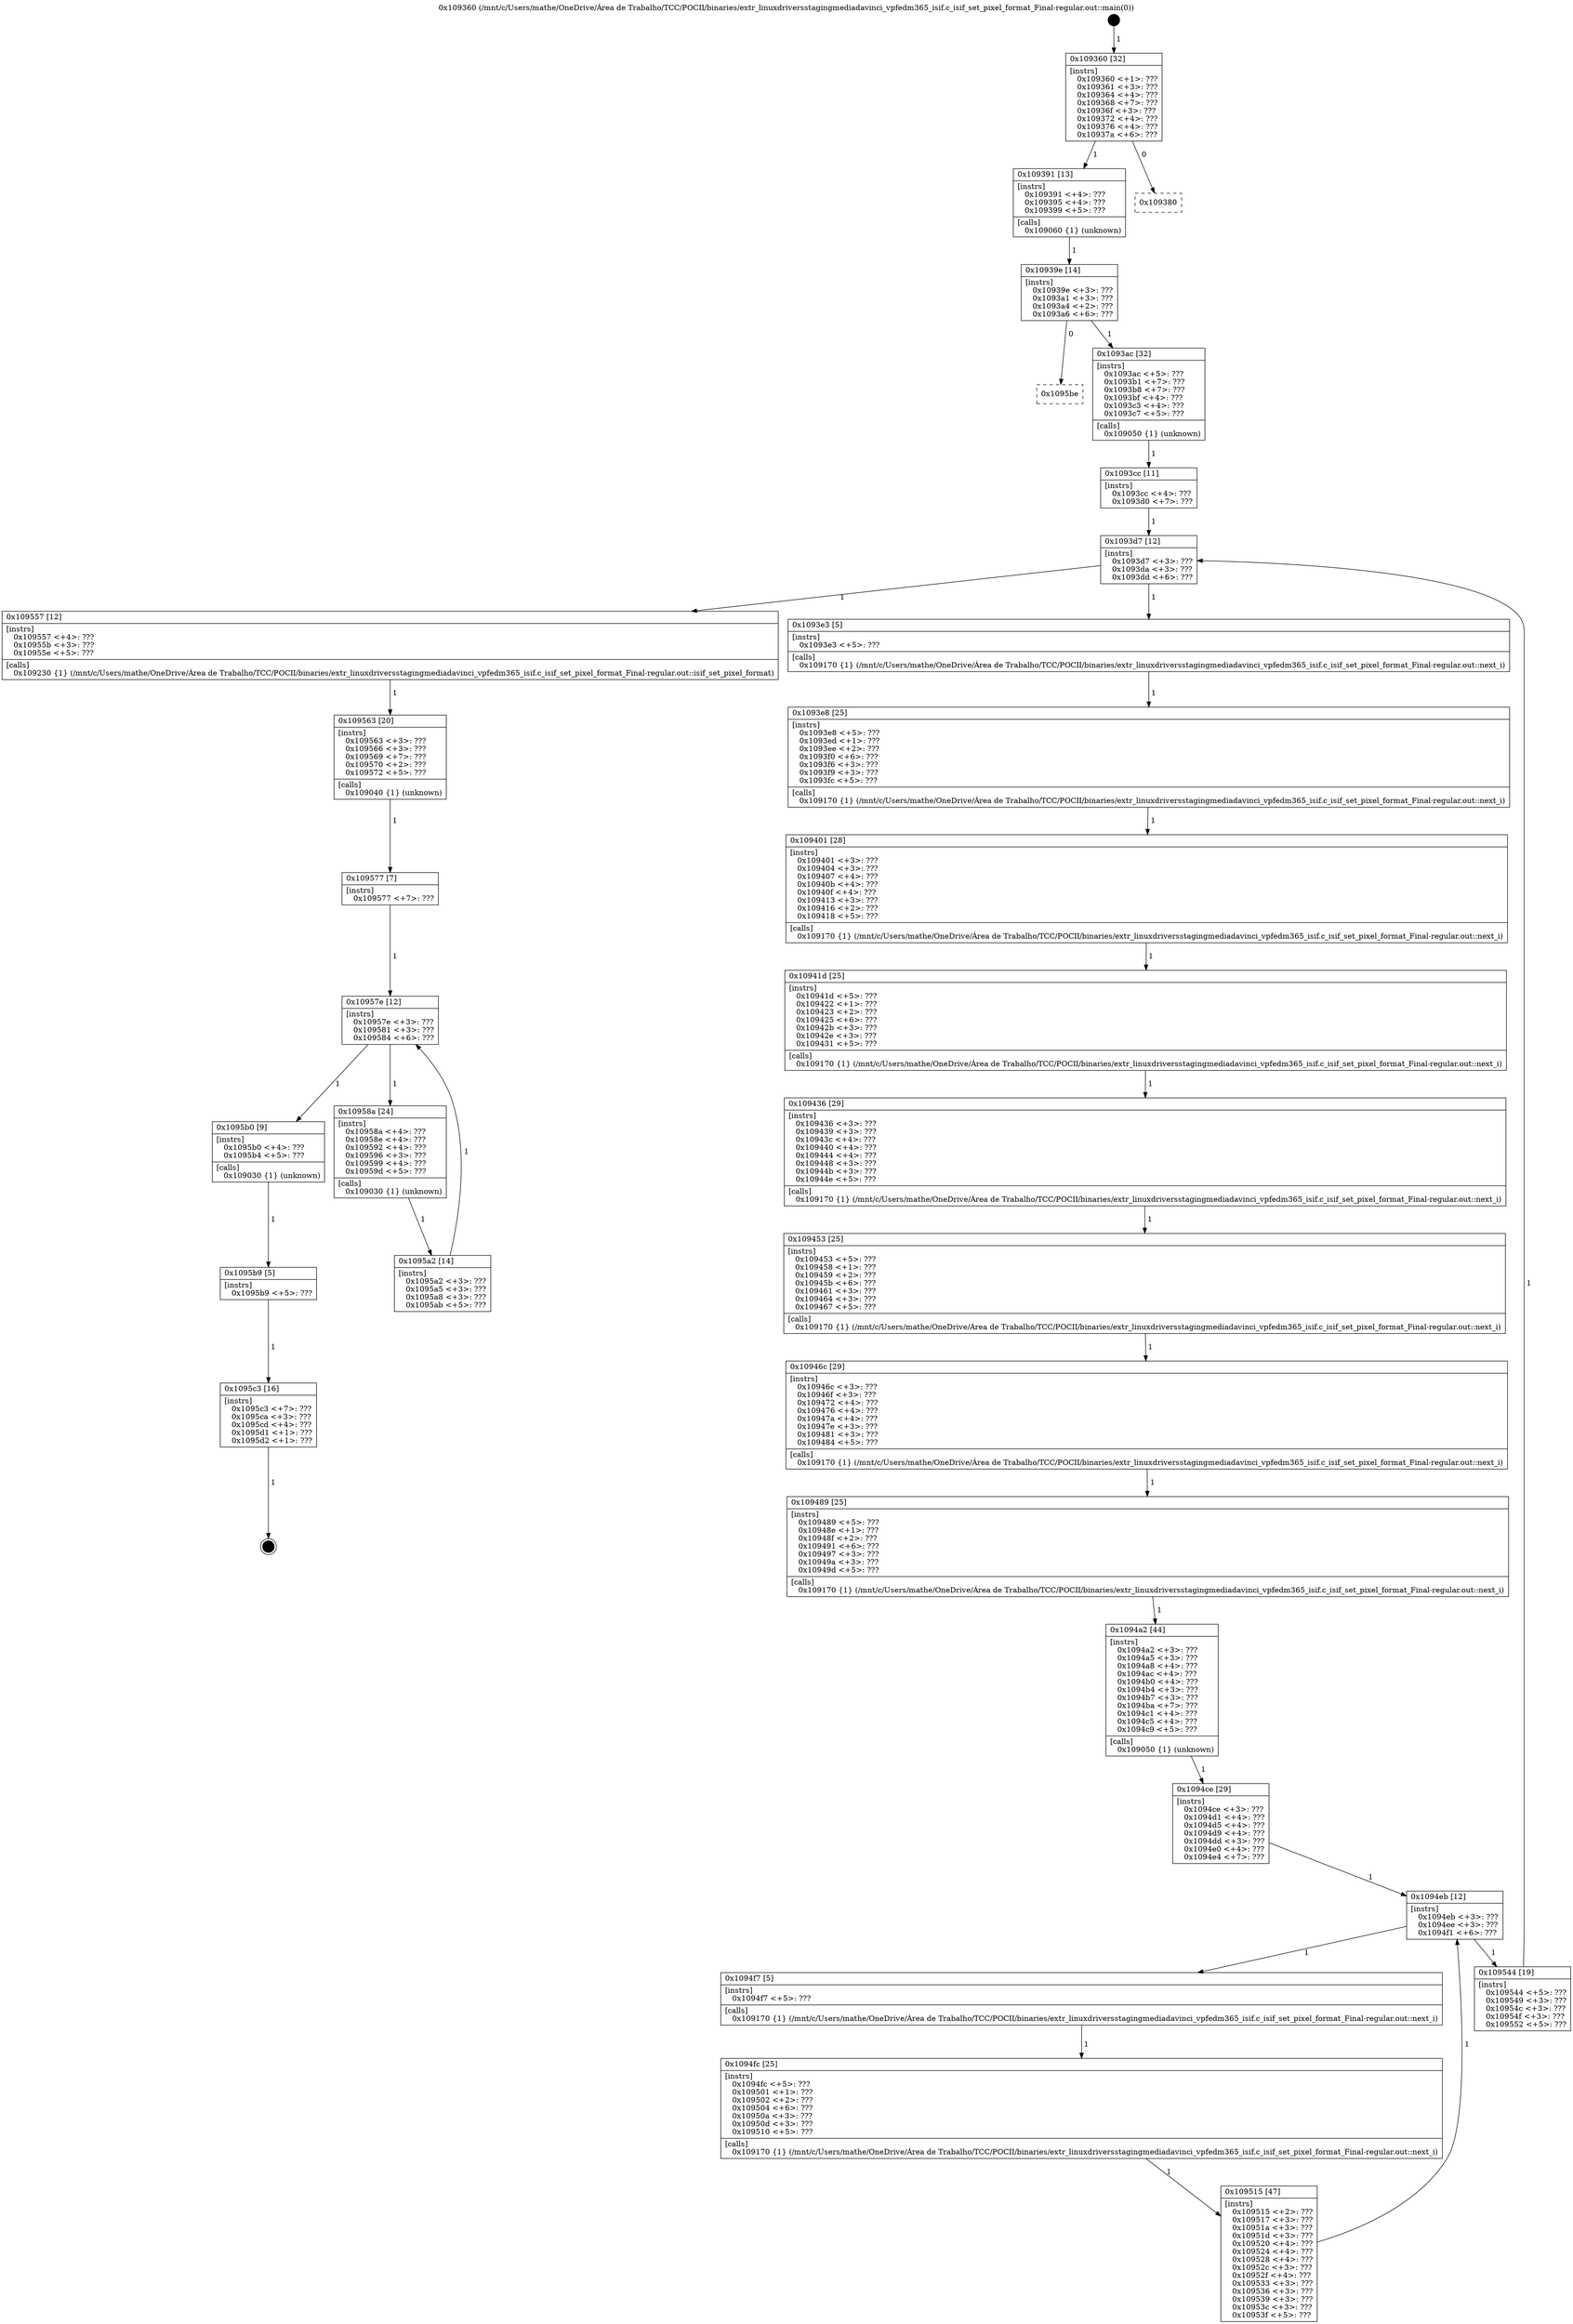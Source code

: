 digraph "0x109360" {
  label = "0x109360 (/mnt/c/Users/mathe/OneDrive/Área de Trabalho/TCC/POCII/binaries/extr_linuxdriversstagingmediadavinci_vpfedm365_isif.c_isif_set_pixel_format_Final-regular.out::main(0))"
  labelloc = "t"
  node[shape=record]

  Entry [label="",width=0.3,height=0.3,shape=circle,fillcolor=black,style=filled]
  "0x109360" [label="{
     0x109360 [32]\l
     | [instrs]\l
     &nbsp;&nbsp;0x109360 \<+1\>: ???\l
     &nbsp;&nbsp;0x109361 \<+3\>: ???\l
     &nbsp;&nbsp;0x109364 \<+4\>: ???\l
     &nbsp;&nbsp;0x109368 \<+7\>: ???\l
     &nbsp;&nbsp;0x10936f \<+3\>: ???\l
     &nbsp;&nbsp;0x109372 \<+4\>: ???\l
     &nbsp;&nbsp;0x109376 \<+4\>: ???\l
     &nbsp;&nbsp;0x10937a \<+6\>: ???\l
  }"]
  "0x109391" [label="{
     0x109391 [13]\l
     | [instrs]\l
     &nbsp;&nbsp;0x109391 \<+4\>: ???\l
     &nbsp;&nbsp;0x109395 \<+4\>: ???\l
     &nbsp;&nbsp;0x109399 \<+5\>: ???\l
     | [calls]\l
     &nbsp;&nbsp;0x109060 \{1\} (unknown)\l
  }"]
  "0x109380" [label="{
     0x109380\l
  }", style=dashed]
  "0x10939e" [label="{
     0x10939e [14]\l
     | [instrs]\l
     &nbsp;&nbsp;0x10939e \<+3\>: ???\l
     &nbsp;&nbsp;0x1093a1 \<+3\>: ???\l
     &nbsp;&nbsp;0x1093a4 \<+2\>: ???\l
     &nbsp;&nbsp;0x1093a6 \<+6\>: ???\l
  }"]
  "0x1095be" [label="{
     0x1095be\l
  }", style=dashed]
  "0x1093ac" [label="{
     0x1093ac [32]\l
     | [instrs]\l
     &nbsp;&nbsp;0x1093ac \<+5\>: ???\l
     &nbsp;&nbsp;0x1093b1 \<+7\>: ???\l
     &nbsp;&nbsp;0x1093b8 \<+7\>: ???\l
     &nbsp;&nbsp;0x1093bf \<+4\>: ???\l
     &nbsp;&nbsp;0x1093c3 \<+4\>: ???\l
     &nbsp;&nbsp;0x1093c7 \<+5\>: ???\l
     | [calls]\l
     &nbsp;&nbsp;0x109050 \{1\} (unknown)\l
  }"]
  Exit [label="",width=0.3,height=0.3,shape=circle,fillcolor=black,style=filled,peripheries=2]
  "0x1093d7" [label="{
     0x1093d7 [12]\l
     | [instrs]\l
     &nbsp;&nbsp;0x1093d7 \<+3\>: ???\l
     &nbsp;&nbsp;0x1093da \<+3\>: ???\l
     &nbsp;&nbsp;0x1093dd \<+6\>: ???\l
  }"]
  "0x109557" [label="{
     0x109557 [12]\l
     | [instrs]\l
     &nbsp;&nbsp;0x109557 \<+4\>: ???\l
     &nbsp;&nbsp;0x10955b \<+3\>: ???\l
     &nbsp;&nbsp;0x10955e \<+5\>: ???\l
     | [calls]\l
     &nbsp;&nbsp;0x109230 \{1\} (/mnt/c/Users/mathe/OneDrive/Área de Trabalho/TCC/POCII/binaries/extr_linuxdriversstagingmediadavinci_vpfedm365_isif.c_isif_set_pixel_format_Final-regular.out::isif_set_pixel_format)\l
  }"]
  "0x1093e3" [label="{
     0x1093e3 [5]\l
     | [instrs]\l
     &nbsp;&nbsp;0x1093e3 \<+5\>: ???\l
     | [calls]\l
     &nbsp;&nbsp;0x109170 \{1\} (/mnt/c/Users/mathe/OneDrive/Área de Trabalho/TCC/POCII/binaries/extr_linuxdriversstagingmediadavinci_vpfedm365_isif.c_isif_set_pixel_format_Final-regular.out::next_i)\l
  }"]
  "0x1093e8" [label="{
     0x1093e8 [25]\l
     | [instrs]\l
     &nbsp;&nbsp;0x1093e8 \<+5\>: ???\l
     &nbsp;&nbsp;0x1093ed \<+1\>: ???\l
     &nbsp;&nbsp;0x1093ee \<+2\>: ???\l
     &nbsp;&nbsp;0x1093f0 \<+6\>: ???\l
     &nbsp;&nbsp;0x1093f6 \<+3\>: ???\l
     &nbsp;&nbsp;0x1093f9 \<+3\>: ???\l
     &nbsp;&nbsp;0x1093fc \<+5\>: ???\l
     | [calls]\l
     &nbsp;&nbsp;0x109170 \{1\} (/mnt/c/Users/mathe/OneDrive/Área de Trabalho/TCC/POCII/binaries/extr_linuxdriversstagingmediadavinci_vpfedm365_isif.c_isif_set_pixel_format_Final-regular.out::next_i)\l
  }"]
  "0x109401" [label="{
     0x109401 [28]\l
     | [instrs]\l
     &nbsp;&nbsp;0x109401 \<+3\>: ???\l
     &nbsp;&nbsp;0x109404 \<+3\>: ???\l
     &nbsp;&nbsp;0x109407 \<+4\>: ???\l
     &nbsp;&nbsp;0x10940b \<+4\>: ???\l
     &nbsp;&nbsp;0x10940f \<+4\>: ???\l
     &nbsp;&nbsp;0x109413 \<+3\>: ???\l
     &nbsp;&nbsp;0x109416 \<+2\>: ???\l
     &nbsp;&nbsp;0x109418 \<+5\>: ???\l
     | [calls]\l
     &nbsp;&nbsp;0x109170 \{1\} (/mnt/c/Users/mathe/OneDrive/Área de Trabalho/TCC/POCII/binaries/extr_linuxdriversstagingmediadavinci_vpfedm365_isif.c_isif_set_pixel_format_Final-regular.out::next_i)\l
  }"]
  "0x10941d" [label="{
     0x10941d [25]\l
     | [instrs]\l
     &nbsp;&nbsp;0x10941d \<+5\>: ???\l
     &nbsp;&nbsp;0x109422 \<+1\>: ???\l
     &nbsp;&nbsp;0x109423 \<+2\>: ???\l
     &nbsp;&nbsp;0x109425 \<+6\>: ???\l
     &nbsp;&nbsp;0x10942b \<+3\>: ???\l
     &nbsp;&nbsp;0x10942e \<+3\>: ???\l
     &nbsp;&nbsp;0x109431 \<+5\>: ???\l
     | [calls]\l
     &nbsp;&nbsp;0x109170 \{1\} (/mnt/c/Users/mathe/OneDrive/Área de Trabalho/TCC/POCII/binaries/extr_linuxdriversstagingmediadavinci_vpfedm365_isif.c_isif_set_pixel_format_Final-regular.out::next_i)\l
  }"]
  "0x109436" [label="{
     0x109436 [29]\l
     | [instrs]\l
     &nbsp;&nbsp;0x109436 \<+3\>: ???\l
     &nbsp;&nbsp;0x109439 \<+3\>: ???\l
     &nbsp;&nbsp;0x10943c \<+4\>: ???\l
     &nbsp;&nbsp;0x109440 \<+4\>: ???\l
     &nbsp;&nbsp;0x109444 \<+4\>: ???\l
     &nbsp;&nbsp;0x109448 \<+3\>: ???\l
     &nbsp;&nbsp;0x10944b \<+3\>: ???\l
     &nbsp;&nbsp;0x10944e \<+5\>: ???\l
     | [calls]\l
     &nbsp;&nbsp;0x109170 \{1\} (/mnt/c/Users/mathe/OneDrive/Área de Trabalho/TCC/POCII/binaries/extr_linuxdriversstagingmediadavinci_vpfedm365_isif.c_isif_set_pixel_format_Final-regular.out::next_i)\l
  }"]
  "0x109453" [label="{
     0x109453 [25]\l
     | [instrs]\l
     &nbsp;&nbsp;0x109453 \<+5\>: ???\l
     &nbsp;&nbsp;0x109458 \<+1\>: ???\l
     &nbsp;&nbsp;0x109459 \<+2\>: ???\l
     &nbsp;&nbsp;0x10945b \<+6\>: ???\l
     &nbsp;&nbsp;0x109461 \<+3\>: ???\l
     &nbsp;&nbsp;0x109464 \<+3\>: ???\l
     &nbsp;&nbsp;0x109467 \<+5\>: ???\l
     | [calls]\l
     &nbsp;&nbsp;0x109170 \{1\} (/mnt/c/Users/mathe/OneDrive/Área de Trabalho/TCC/POCII/binaries/extr_linuxdriversstagingmediadavinci_vpfedm365_isif.c_isif_set_pixel_format_Final-regular.out::next_i)\l
  }"]
  "0x10946c" [label="{
     0x10946c [29]\l
     | [instrs]\l
     &nbsp;&nbsp;0x10946c \<+3\>: ???\l
     &nbsp;&nbsp;0x10946f \<+3\>: ???\l
     &nbsp;&nbsp;0x109472 \<+4\>: ???\l
     &nbsp;&nbsp;0x109476 \<+4\>: ???\l
     &nbsp;&nbsp;0x10947a \<+4\>: ???\l
     &nbsp;&nbsp;0x10947e \<+3\>: ???\l
     &nbsp;&nbsp;0x109481 \<+3\>: ???\l
     &nbsp;&nbsp;0x109484 \<+5\>: ???\l
     | [calls]\l
     &nbsp;&nbsp;0x109170 \{1\} (/mnt/c/Users/mathe/OneDrive/Área de Trabalho/TCC/POCII/binaries/extr_linuxdriversstagingmediadavinci_vpfedm365_isif.c_isif_set_pixel_format_Final-regular.out::next_i)\l
  }"]
  "0x109489" [label="{
     0x109489 [25]\l
     | [instrs]\l
     &nbsp;&nbsp;0x109489 \<+5\>: ???\l
     &nbsp;&nbsp;0x10948e \<+1\>: ???\l
     &nbsp;&nbsp;0x10948f \<+2\>: ???\l
     &nbsp;&nbsp;0x109491 \<+6\>: ???\l
     &nbsp;&nbsp;0x109497 \<+3\>: ???\l
     &nbsp;&nbsp;0x10949a \<+3\>: ???\l
     &nbsp;&nbsp;0x10949d \<+5\>: ???\l
     | [calls]\l
     &nbsp;&nbsp;0x109170 \{1\} (/mnt/c/Users/mathe/OneDrive/Área de Trabalho/TCC/POCII/binaries/extr_linuxdriversstagingmediadavinci_vpfedm365_isif.c_isif_set_pixel_format_Final-regular.out::next_i)\l
  }"]
  "0x1094a2" [label="{
     0x1094a2 [44]\l
     | [instrs]\l
     &nbsp;&nbsp;0x1094a2 \<+3\>: ???\l
     &nbsp;&nbsp;0x1094a5 \<+3\>: ???\l
     &nbsp;&nbsp;0x1094a8 \<+4\>: ???\l
     &nbsp;&nbsp;0x1094ac \<+4\>: ???\l
     &nbsp;&nbsp;0x1094b0 \<+4\>: ???\l
     &nbsp;&nbsp;0x1094b4 \<+3\>: ???\l
     &nbsp;&nbsp;0x1094b7 \<+3\>: ???\l
     &nbsp;&nbsp;0x1094ba \<+7\>: ???\l
     &nbsp;&nbsp;0x1094c1 \<+4\>: ???\l
     &nbsp;&nbsp;0x1094c5 \<+4\>: ???\l
     &nbsp;&nbsp;0x1094c9 \<+5\>: ???\l
     | [calls]\l
     &nbsp;&nbsp;0x109050 \{1\} (unknown)\l
  }"]
  "0x1094eb" [label="{
     0x1094eb [12]\l
     | [instrs]\l
     &nbsp;&nbsp;0x1094eb \<+3\>: ???\l
     &nbsp;&nbsp;0x1094ee \<+3\>: ???\l
     &nbsp;&nbsp;0x1094f1 \<+6\>: ???\l
  }"]
  "0x109544" [label="{
     0x109544 [19]\l
     | [instrs]\l
     &nbsp;&nbsp;0x109544 \<+5\>: ???\l
     &nbsp;&nbsp;0x109549 \<+3\>: ???\l
     &nbsp;&nbsp;0x10954c \<+3\>: ???\l
     &nbsp;&nbsp;0x10954f \<+3\>: ???\l
     &nbsp;&nbsp;0x109552 \<+5\>: ???\l
  }"]
  "0x1094f7" [label="{
     0x1094f7 [5]\l
     | [instrs]\l
     &nbsp;&nbsp;0x1094f7 \<+5\>: ???\l
     | [calls]\l
     &nbsp;&nbsp;0x109170 \{1\} (/mnt/c/Users/mathe/OneDrive/Área de Trabalho/TCC/POCII/binaries/extr_linuxdriversstagingmediadavinci_vpfedm365_isif.c_isif_set_pixel_format_Final-regular.out::next_i)\l
  }"]
  "0x1094fc" [label="{
     0x1094fc [25]\l
     | [instrs]\l
     &nbsp;&nbsp;0x1094fc \<+5\>: ???\l
     &nbsp;&nbsp;0x109501 \<+1\>: ???\l
     &nbsp;&nbsp;0x109502 \<+2\>: ???\l
     &nbsp;&nbsp;0x109504 \<+6\>: ???\l
     &nbsp;&nbsp;0x10950a \<+3\>: ???\l
     &nbsp;&nbsp;0x10950d \<+3\>: ???\l
     &nbsp;&nbsp;0x109510 \<+5\>: ???\l
     | [calls]\l
     &nbsp;&nbsp;0x109170 \{1\} (/mnt/c/Users/mathe/OneDrive/Área de Trabalho/TCC/POCII/binaries/extr_linuxdriversstagingmediadavinci_vpfedm365_isif.c_isif_set_pixel_format_Final-regular.out::next_i)\l
  }"]
  "0x109515" [label="{
     0x109515 [47]\l
     | [instrs]\l
     &nbsp;&nbsp;0x109515 \<+2\>: ???\l
     &nbsp;&nbsp;0x109517 \<+3\>: ???\l
     &nbsp;&nbsp;0x10951a \<+3\>: ???\l
     &nbsp;&nbsp;0x10951d \<+3\>: ???\l
     &nbsp;&nbsp;0x109520 \<+4\>: ???\l
     &nbsp;&nbsp;0x109524 \<+4\>: ???\l
     &nbsp;&nbsp;0x109528 \<+4\>: ???\l
     &nbsp;&nbsp;0x10952c \<+3\>: ???\l
     &nbsp;&nbsp;0x10952f \<+4\>: ???\l
     &nbsp;&nbsp;0x109533 \<+3\>: ???\l
     &nbsp;&nbsp;0x109536 \<+3\>: ???\l
     &nbsp;&nbsp;0x109539 \<+3\>: ???\l
     &nbsp;&nbsp;0x10953c \<+3\>: ???\l
     &nbsp;&nbsp;0x10953f \<+5\>: ???\l
  }"]
  "0x1094ce" [label="{
     0x1094ce [29]\l
     | [instrs]\l
     &nbsp;&nbsp;0x1094ce \<+3\>: ???\l
     &nbsp;&nbsp;0x1094d1 \<+4\>: ???\l
     &nbsp;&nbsp;0x1094d5 \<+4\>: ???\l
     &nbsp;&nbsp;0x1094d9 \<+4\>: ???\l
     &nbsp;&nbsp;0x1094dd \<+3\>: ???\l
     &nbsp;&nbsp;0x1094e0 \<+4\>: ???\l
     &nbsp;&nbsp;0x1094e4 \<+7\>: ???\l
  }"]
  "0x1095c3" [label="{
     0x1095c3 [16]\l
     | [instrs]\l
     &nbsp;&nbsp;0x1095c3 \<+7\>: ???\l
     &nbsp;&nbsp;0x1095ca \<+3\>: ???\l
     &nbsp;&nbsp;0x1095cd \<+4\>: ???\l
     &nbsp;&nbsp;0x1095d1 \<+1\>: ???\l
     &nbsp;&nbsp;0x1095d2 \<+1\>: ???\l
  }"]
  "0x1093cc" [label="{
     0x1093cc [11]\l
     | [instrs]\l
     &nbsp;&nbsp;0x1093cc \<+4\>: ???\l
     &nbsp;&nbsp;0x1093d0 \<+7\>: ???\l
  }"]
  "0x109563" [label="{
     0x109563 [20]\l
     | [instrs]\l
     &nbsp;&nbsp;0x109563 \<+3\>: ???\l
     &nbsp;&nbsp;0x109566 \<+3\>: ???\l
     &nbsp;&nbsp;0x109569 \<+7\>: ???\l
     &nbsp;&nbsp;0x109570 \<+2\>: ???\l
     &nbsp;&nbsp;0x109572 \<+5\>: ???\l
     | [calls]\l
     &nbsp;&nbsp;0x109040 \{1\} (unknown)\l
  }"]
  "0x10957e" [label="{
     0x10957e [12]\l
     | [instrs]\l
     &nbsp;&nbsp;0x10957e \<+3\>: ???\l
     &nbsp;&nbsp;0x109581 \<+3\>: ???\l
     &nbsp;&nbsp;0x109584 \<+6\>: ???\l
  }"]
  "0x1095b0" [label="{
     0x1095b0 [9]\l
     | [instrs]\l
     &nbsp;&nbsp;0x1095b0 \<+4\>: ???\l
     &nbsp;&nbsp;0x1095b4 \<+5\>: ???\l
     | [calls]\l
     &nbsp;&nbsp;0x109030 \{1\} (unknown)\l
  }"]
  "0x10958a" [label="{
     0x10958a [24]\l
     | [instrs]\l
     &nbsp;&nbsp;0x10958a \<+4\>: ???\l
     &nbsp;&nbsp;0x10958e \<+4\>: ???\l
     &nbsp;&nbsp;0x109592 \<+4\>: ???\l
     &nbsp;&nbsp;0x109596 \<+3\>: ???\l
     &nbsp;&nbsp;0x109599 \<+4\>: ???\l
     &nbsp;&nbsp;0x10959d \<+5\>: ???\l
     | [calls]\l
     &nbsp;&nbsp;0x109030 \{1\} (unknown)\l
  }"]
  "0x1095a2" [label="{
     0x1095a2 [14]\l
     | [instrs]\l
     &nbsp;&nbsp;0x1095a2 \<+3\>: ???\l
     &nbsp;&nbsp;0x1095a5 \<+3\>: ???\l
     &nbsp;&nbsp;0x1095a8 \<+3\>: ???\l
     &nbsp;&nbsp;0x1095ab \<+5\>: ???\l
  }"]
  "0x109577" [label="{
     0x109577 [7]\l
     | [instrs]\l
     &nbsp;&nbsp;0x109577 \<+7\>: ???\l
  }"]
  "0x1095b9" [label="{
     0x1095b9 [5]\l
     | [instrs]\l
     &nbsp;&nbsp;0x1095b9 \<+5\>: ???\l
  }"]
  Entry -> "0x109360" [label=" 1"]
  "0x109360" -> "0x109391" [label=" 1"]
  "0x109360" -> "0x109380" [label=" 0"]
  "0x109391" -> "0x10939e" [label=" 1"]
  "0x10939e" -> "0x1095be" [label=" 0"]
  "0x10939e" -> "0x1093ac" [label=" 1"]
  "0x1095c3" -> Exit [label=" 1"]
  "0x1093ac" -> "0x1093cc" [label=" 1"]
  "0x1093d7" -> "0x109557" [label=" 1"]
  "0x1093d7" -> "0x1093e3" [label=" 1"]
  "0x1093e3" -> "0x1093e8" [label=" 1"]
  "0x1093e8" -> "0x109401" [label=" 1"]
  "0x109401" -> "0x10941d" [label=" 1"]
  "0x10941d" -> "0x109436" [label=" 1"]
  "0x109436" -> "0x109453" [label=" 1"]
  "0x109453" -> "0x10946c" [label=" 1"]
  "0x10946c" -> "0x109489" [label=" 1"]
  "0x109489" -> "0x1094a2" [label=" 1"]
  "0x1094a2" -> "0x1094ce" [label=" 1"]
  "0x1094eb" -> "0x109544" [label=" 1"]
  "0x1094eb" -> "0x1094f7" [label=" 1"]
  "0x1094f7" -> "0x1094fc" [label=" 1"]
  "0x1094fc" -> "0x109515" [label=" 1"]
  "0x1094ce" -> "0x1094eb" [label=" 1"]
  "0x109515" -> "0x1094eb" [label=" 1"]
  "0x1095b9" -> "0x1095c3" [label=" 1"]
  "0x1093cc" -> "0x1093d7" [label=" 1"]
  "0x109544" -> "0x1093d7" [label=" 1"]
  "0x109557" -> "0x109563" [label=" 1"]
  "0x109563" -> "0x109577" [label=" 1"]
  "0x10957e" -> "0x1095b0" [label=" 1"]
  "0x10957e" -> "0x10958a" [label=" 1"]
  "0x10958a" -> "0x1095a2" [label=" 1"]
  "0x109577" -> "0x10957e" [label=" 1"]
  "0x1095a2" -> "0x10957e" [label=" 1"]
  "0x1095b0" -> "0x1095b9" [label=" 1"]
}
